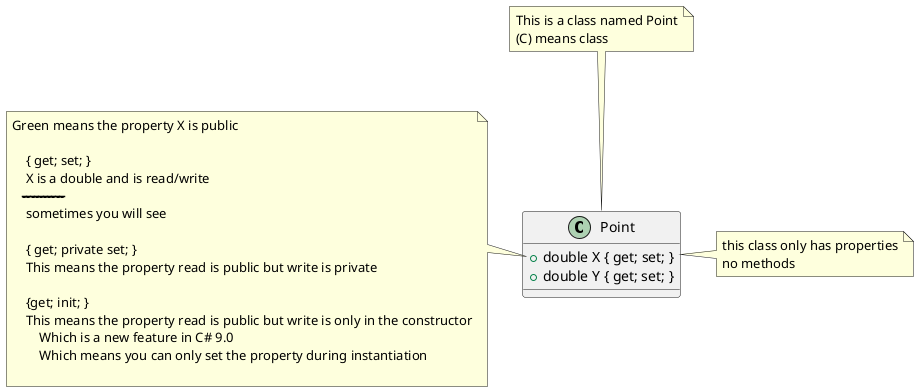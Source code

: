 ﻿@startuml
class Point
{
    + double X { get; set; }
    + double Y { get; set; }
}

note top of Point
    This is a class named Point
    (C) means class
end note

note right of Point
    this class only has properties
    no methods 
end note

note left of Point::X
    Green means the property X is public
   
        { get; set; }
        X is a double and is read/write 
       --------------------------------------------------
        sometimes you will see
        
        { get; private set; }
        This means the property read is public but write is private
        
        {get; init; }
        This means the property read is public but write is only in the constructor
            Which is a new feature in C# 9.0 
            Which means you can only set the property during instantiation
        
end note

@enduml


